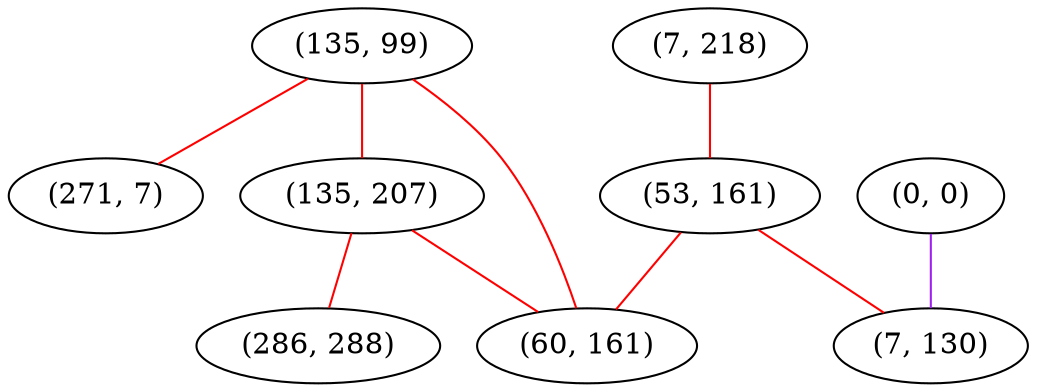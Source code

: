 graph "" {
"(135, 99)";
"(0, 0)";
"(135, 207)";
"(7, 218)";
"(53, 161)";
"(60, 161)";
"(271, 7)";
"(7, 130)";
"(286, 288)";
"(135, 99)" -- "(60, 161)"  [color=red, key=0, weight=1];
"(135, 99)" -- "(135, 207)"  [color=red, key=0, weight=1];
"(135, 99)" -- "(271, 7)"  [color=red, key=0, weight=1];
"(0, 0)" -- "(7, 130)"  [color=purple, key=0, weight=4];
"(135, 207)" -- "(60, 161)"  [color=red, key=0, weight=1];
"(135, 207)" -- "(286, 288)"  [color=red, key=0, weight=1];
"(7, 218)" -- "(53, 161)"  [color=red, key=0, weight=1];
"(53, 161)" -- "(60, 161)"  [color=red, key=0, weight=1];
"(53, 161)" -- "(7, 130)"  [color=red, key=0, weight=1];
}
